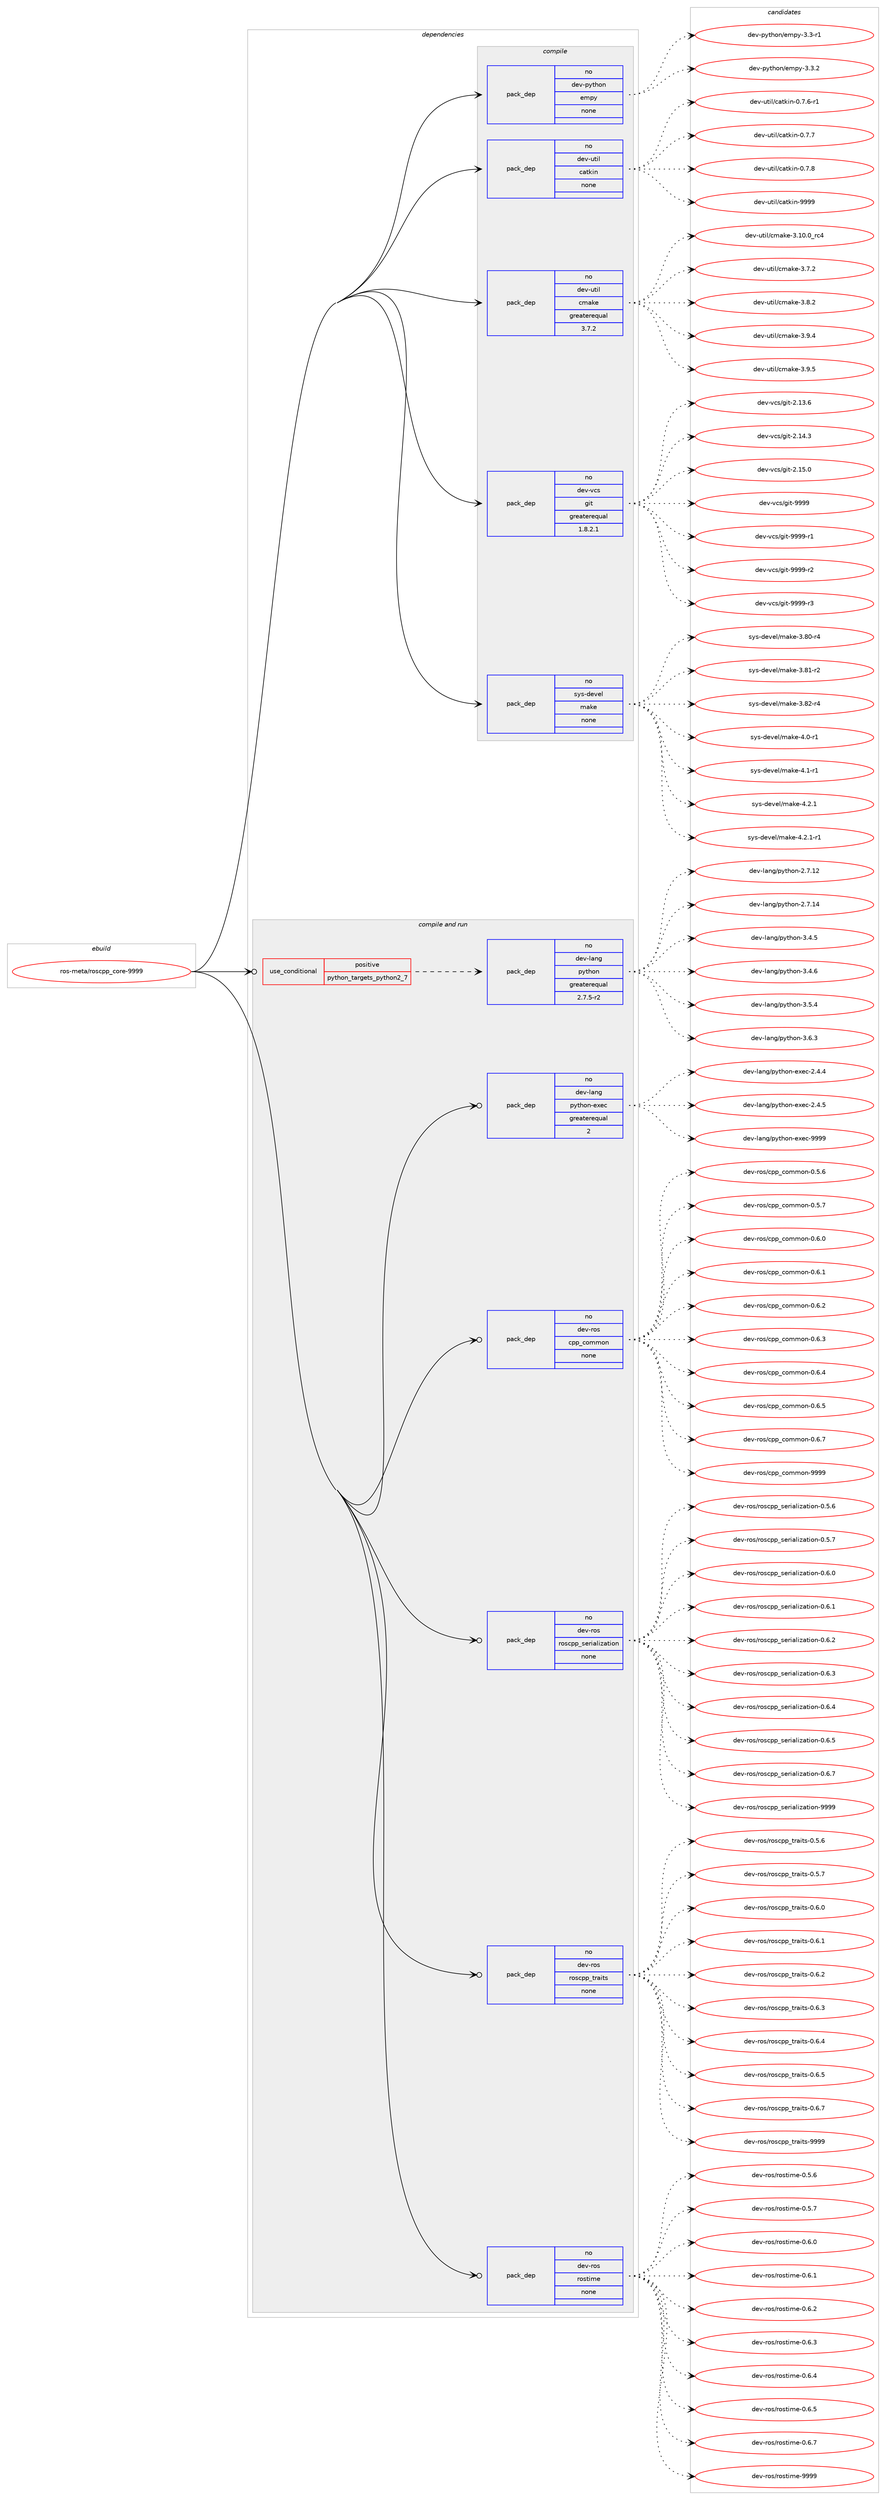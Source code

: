digraph prolog {

# *************
# Graph options
# *************

newrank=true;
concentrate=true;
compound=true;
graph [rankdir=LR,fontname=Helvetica,fontsize=10,ranksep=1.5];#, ranksep=2.5, nodesep=0.2];
edge  [arrowhead=vee];
node  [fontname=Helvetica,fontsize=10];

# **********
# The ebuild
# **********

subgraph cluster_leftcol {
color=gray;
rank=same;
label=<<i>ebuild</i>>;
id [label="ros-meta/roscpp_core-9999", color=red, width=4, href="../ros-meta/roscpp_core-9999.svg"];
}

# ****************
# The dependencies
# ****************

subgraph cluster_midcol {
color=gray;
label=<<i>dependencies</i>>;
subgraph cluster_compile {
fillcolor="#eeeeee";
style=filled;
label=<<i>compile</i>>;
subgraph pack326184 {
dependency442906 [label=<<TABLE BORDER="0" CELLBORDER="1" CELLSPACING="0" CELLPADDING="4" WIDTH="220"><TR><TD ROWSPAN="6" CELLPADDING="30">pack_dep</TD></TR><TR><TD WIDTH="110">no</TD></TR><TR><TD>dev-python</TD></TR><TR><TD>empy</TD></TR><TR><TD>none</TD></TR><TR><TD></TD></TR></TABLE>>, shape=none, color=blue];
}
id:e -> dependency442906:w [weight=20,style="solid",arrowhead="vee"];
subgraph pack326185 {
dependency442907 [label=<<TABLE BORDER="0" CELLBORDER="1" CELLSPACING="0" CELLPADDING="4" WIDTH="220"><TR><TD ROWSPAN="6" CELLPADDING="30">pack_dep</TD></TR><TR><TD WIDTH="110">no</TD></TR><TR><TD>dev-util</TD></TR><TR><TD>catkin</TD></TR><TR><TD>none</TD></TR><TR><TD></TD></TR></TABLE>>, shape=none, color=blue];
}
id:e -> dependency442907:w [weight=20,style="solid",arrowhead="vee"];
subgraph pack326186 {
dependency442908 [label=<<TABLE BORDER="0" CELLBORDER="1" CELLSPACING="0" CELLPADDING="4" WIDTH="220"><TR><TD ROWSPAN="6" CELLPADDING="30">pack_dep</TD></TR><TR><TD WIDTH="110">no</TD></TR><TR><TD>dev-util</TD></TR><TR><TD>cmake</TD></TR><TR><TD>greaterequal</TD></TR><TR><TD>3.7.2</TD></TR></TABLE>>, shape=none, color=blue];
}
id:e -> dependency442908:w [weight=20,style="solid",arrowhead="vee"];
subgraph pack326187 {
dependency442909 [label=<<TABLE BORDER="0" CELLBORDER="1" CELLSPACING="0" CELLPADDING="4" WIDTH="220"><TR><TD ROWSPAN="6" CELLPADDING="30">pack_dep</TD></TR><TR><TD WIDTH="110">no</TD></TR><TR><TD>dev-vcs</TD></TR><TR><TD>git</TD></TR><TR><TD>greaterequal</TD></TR><TR><TD>1.8.2.1</TD></TR></TABLE>>, shape=none, color=blue];
}
id:e -> dependency442909:w [weight=20,style="solid",arrowhead="vee"];
subgraph pack326188 {
dependency442910 [label=<<TABLE BORDER="0" CELLBORDER="1" CELLSPACING="0" CELLPADDING="4" WIDTH="220"><TR><TD ROWSPAN="6" CELLPADDING="30">pack_dep</TD></TR><TR><TD WIDTH="110">no</TD></TR><TR><TD>sys-devel</TD></TR><TR><TD>make</TD></TR><TR><TD>none</TD></TR><TR><TD></TD></TR></TABLE>>, shape=none, color=blue];
}
id:e -> dependency442910:w [weight=20,style="solid",arrowhead="vee"];
}
subgraph cluster_compileandrun {
fillcolor="#eeeeee";
style=filled;
label=<<i>compile and run</i>>;
subgraph cond109073 {
dependency442911 [label=<<TABLE BORDER="0" CELLBORDER="1" CELLSPACING="0" CELLPADDING="4"><TR><TD ROWSPAN="3" CELLPADDING="10">use_conditional</TD></TR><TR><TD>positive</TD></TR><TR><TD>python_targets_python2_7</TD></TR></TABLE>>, shape=none, color=red];
subgraph pack326189 {
dependency442912 [label=<<TABLE BORDER="0" CELLBORDER="1" CELLSPACING="0" CELLPADDING="4" WIDTH="220"><TR><TD ROWSPAN="6" CELLPADDING="30">pack_dep</TD></TR><TR><TD WIDTH="110">no</TD></TR><TR><TD>dev-lang</TD></TR><TR><TD>python</TD></TR><TR><TD>greaterequal</TD></TR><TR><TD>2.7.5-r2</TD></TR></TABLE>>, shape=none, color=blue];
}
dependency442911:e -> dependency442912:w [weight=20,style="dashed",arrowhead="vee"];
}
id:e -> dependency442911:w [weight=20,style="solid",arrowhead="odotvee"];
subgraph pack326190 {
dependency442913 [label=<<TABLE BORDER="0" CELLBORDER="1" CELLSPACING="0" CELLPADDING="4" WIDTH="220"><TR><TD ROWSPAN="6" CELLPADDING="30">pack_dep</TD></TR><TR><TD WIDTH="110">no</TD></TR><TR><TD>dev-lang</TD></TR><TR><TD>python-exec</TD></TR><TR><TD>greaterequal</TD></TR><TR><TD>2</TD></TR></TABLE>>, shape=none, color=blue];
}
id:e -> dependency442913:w [weight=20,style="solid",arrowhead="odotvee"];
subgraph pack326191 {
dependency442914 [label=<<TABLE BORDER="0" CELLBORDER="1" CELLSPACING="0" CELLPADDING="4" WIDTH="220"><TR><TD ROWSPAN="6" CELLPADDING="30">pack_dep</TD></TR><TR><TD WIDTH="110">no</TD></TR><TR><TD>dev-ros</TD></TR><TR><TD>cpp_common</TD></TR><TR><TD>none</TD></TR><TR><TD></TD></TR></TABLE>>, shape=none, color=blue];
}
id:e -> dependency442914:w [weight=20,style="solid",arrowhead="odotvee"];
subgraph pack326192 {
dependency442915 [label=<<TABLE BORDER="0" CELLBORDER="1" CELLSPACING="0" CELLPADDING="4" WIDTH="220"><TR><TD ROWSPAN="6" CELLPADDING="30">pack_dep</TD></TR><TR><TD WIDTH="110">no</TD></TR><TR><TD>dev-ros</TD></TR><TR><TD>roscpp_serialization</TD></TR><TR><TD>none</TD></TR><TR><TD></TD></TR></TABLE>>, shape=none, color=blue];
}
id:e -> dependency442915:w [weight=20,style="solid",arrowhead="odotvee"];
subgraph pack326193 {
dependency442916 [label=<<TABLE BORDER="0" CELLBORDER="1" CELLSPACING="0" CELLPADDING="4" WIDTH="220"><TR><TD ROWSPAN="6" CELLPADDING="30">pack_dep</TD></TR><TR><TD WIDTH="110">no</TD></TR><TR><TD>dev-ros</TD></TR><TR><TD>roscpp_traits</TD></TR><TR><TD>none</TD></TR><TR><TD></TD></TR></TABLE>>, shape=none, color=blue];
}
id:e -> dependency442916:w [weight=20,style="solid",arrowhead="odotvee"];
subgraph pack326194 {
dependency442917 [label=<<TABLE BORDER="0" CELLBORDER="1" CELLSPACING="0" CELLPADDING="4" WIDTH="220"><TR><TD ROWSPAN="6" CELLPADDING="30">pack_dep</TD></TR><TR><TD WIDTH="110">no</TD></TR><TR><TD>dev-ros</TD></TR><TR><TD>rostime</TD></TR><TR><TD>none</TD></TR><TR><TD></TD></TR></TABLE>>, shape=none, color=blue];
}
id:e -> dependency442917:w [weight=20,style="solid",arrowhead="odotvee"];
}
subgraph cluster_run {
fillcolor="#eeeeee";
style=filled;
label=<<i>run</i>>;
}
}

# **************
# The candidates
# **************

subgraph cluster_choices {
rank=same;
color=gray;
label=<<i>candidates</i>>;

subgraph choice326184 {
color=black;
nodesep=1;
choice1001011184511212111610411111047101109112121455146514511449 [label="dev-python/empy-3.3-r1", color=red, width=4,href="../dev-python/empy-3.3-r1.svg"];
choice1001011184511212111610411111047101109112121455146514650 [label="dev-python/empy-3.3.2", color=red, width=4,href="../dev-python/empy-3.3.2.svg"];
dependency442906:e -> choice1001011184511212111610411111047101109112121455146514511449:w [style=dotted,weight="100"];
dependency442906:e -> choice1001011184511212111610411111047101109112121455146514650:w [style=dotted,weight="100"];
}
subgraph choice326185 {
color=black;
nodesep=1;
choice100101118451171161051084799971161071051104548465546544511449 [label="dev-util/catkin-0.7.6-r1", color=red, width=4,href="../dev-util/catkin-0.7.6-r1.svg"];
choice10010111845117116105108479997116107105110454846554655 [label="dev-util/catkin-0.7.7", color=red, width=4,href="../dev-util/catkin-0.7.7.svg"];
choice10010111845117116105108479997116107105110454846554656 [label="dev-util/catkin-0.7.8", color=red, width=4,href="../dev-util/catkin-0.7.8.svg"];
choice100101118451171161051084799971161071051104557575757 [label="dev-util/catkin-9999", color=red, width=4,href="../dev-util/catkin-9999.svg"];
dependency442907:e -> choice100101118451171161051084799971161071051104548465546544511449:w [style=dotted,weight="100"];
dependency442907:e -> choice10010111845117116105108479997116107105110454846554655:w [style=dotted,weight="100"];
dependency442907:e -> choice10010111845117116105108479997116107105110454846554656:w [style=dotted,weight="100"];
dependency442907:e -> choice100101118451171161051084799971161071051104557575757:w [style=dotted,weight="100"];
}
subgraph choice326186 {
color=black;
nodesep=1;
choice1001011184511711610510847991099710710145514649484648951149952 [label="dev-util/cmake-3.10.0_rc4", color=red, width=4,href="../dev-util/cmake-3.10.0_rc4.svg"];
choice10010111845117116105108479910997107101455146554650 [label="dev-util/cmake-3.7.2", color=red, width=4,href="../dev-util/cmake-3.7.2.svg"];
choice10010111845117116105108479910997107101455146564650 [label="dev-util/cmake-3.8.2", color=red, width=4,href="../dev-util/cmake-3.8.2.svg"];
choice10010111845117116105108479910997107101455146574652 [label="dev-util/cmake-3.9.4", color=red, width=4,href="../dev-util/cmake-3.9.4.svg"];
choice10010111845117116105108479910997107101455146574653 [label="dev-util/cmake-3.9.5", color=red, width=4,href="../dev-util/cmake-3.9.5.svg"];
dependency442908:e -> choice1001011184511711610510847991099710710145514649484648951149952:w [style=dotted,weight="100"];
dependency442908:e -> choice10010111845117116105108479910997107101455146554650:w [style=dotted,weight="100"];
dependency442908:e -> choice10010111845117116105108479910997107101455146564650:w [style=dotted,weight="100"];
dependency442908:e -> choice10010111845117116105108479910997107101455146574652:w [style=dotted,weight="100"];
dependency442908:e -> choice10010111845117116105108479910997107101455146574653:w [style=dotted,weight="100"];
}
subgraph choice326187 {
color=black;
nodesep=1;
choice10010111845118991154710310511645504649514654 [label="dev-vcs/git-2.13.6", color=red, width=4,href="../dev-vcs/git-2.13.6.svg"];
choice10010111845118991154710310511645504649524651 [label="dev-vcs/git-2.14.3", color=red, width=4,href="../dev-vcs/git-2.14.3.svg"];
choice10010111845118991154710310511645504649534648 [label="dev-vcs/git-2.15.0", color=red, width=4,href="../dev-vcs/git-2.15.0.svg"];
choice1001011184511899115471031051164557575757 [label="dev-vcs/git-9999", color=red, width=4,href="../dev-vcs/git-9999.svg"];
choice10010111845118991154710310511645575757574511449 [label="dev-vcs/git-9999-r1", color=red, width=4,href="../dev-vcs/git-9999-r1.svg"];
choice10010111845118991154710310511645575757574511450 [label="dev-vcs/git-9999-r2", color=red, width=4,href="../dev-vcs/git-9999-r2.svg"];
choice10010111845118991154710310511645575757574511451 [label="dev-vcs/git-9999-r3", color=red, width=4,href="../dev-vcs/git-9999-r3.svg"];
dependency442909:e -> choice10010111845118991154710310511645504649514654:w [style=dotted,weight="100"];
dependency442909:e -> choice10010111845118991154710310511645504649524651:w [style=dotted,weight="100"];
dependency442909:e -> choice10010111845118991154710310511645504649534648:w [style=dotted,weight="100"];
dependency442909:e -> choice1001011184511899115471031051164557575757:w [style=dotted,weight="100"];
dependency442909:e -> choice10010111845118991154710310511645575757574511449:w [style=dotted,weight="100"];
dependency442909:e -> choice10010111845118991154710310511645575757574511450:w [style=dotted,weight="100"];
dependency442909:e -> choice10010111845118991154710310511645575757574511451:w [style=dotted,weight="100"];
}
subgraph choice326188 {
color=black;
nodesep=1;
choice11512111545100101118101108471099710710145514656484511452 [label="sys-devel/make-3.80-r4", color=red, width=4,href="../sys-devel/make-3.80-r4.svg"];
choice11512111545100101118101108471099710710145514656494511450 [label="sys-devel/make-3.81-r2", color=red, width=4,href="../sys-devel/make-3.81-r2.svg"];
choice11512111545100101118101108471099710710145514656504511452 [label="sys-devel/make-3.82-r4", color=red, width=4,href="../sys-devel/make-3.82-r4.svg"];
choice115121115451001011181011084710997107101455246484511449 [label="sys-devel/make-4.0-r1", color=red, width=4,href="../sys-devel/make-4.0-r1.svg"];
choice115121115451001011181011084710997107101455246494511449 [label="sys-devel/make-4.1-r1", color=red, width=4,href="../sys-devel/make-4.1-r1.svg"];
choice115121115451001011181011084710997107101455246504649 [label="sys-devel/make-4.2.1", color=red, width=4,href="../sys-devel/make-4.2.1.svg"];
choice1151211154510010111810110847109971071014552465046494511449 [label="sys-devel/make-4.2.1-r1", color=red, width=4,href="../sys-devel/make-4.2.1-r1.svg"];
dependency442910:e -> choice11512111545100101118101108471099710710145514656484511452:w [style=dotted,weight="100"];
dependency442910:e -> choice11512111545100101118101108471099710710145514656494511450:w [style=dotted,weight="100"];
dependency442910:e -> choice11512111545100101118101108471099710710145514656504511452:w [style=dotted,weight="100"];
dependency442910:e -> choice115121115451001011181011084710997107101455246484511449:w [style=dotted,weight="100"];
dependency442910:e -> choice115121115451001011181011084710997107101455246494511449:w [style=dotted,weight="100"];
dependency442910:e -> choice115121115451001011181011084710997107101455246504649:w [style=dotted,weight="100"];
dependency442910:e -> choice1151211154510010111810110847109971071014552465046494511449:w [style=dotted,weight="100"];
}
subgraph choice326189 {
color=black;
nodesep=1;
choice10010111845108971101034711212111610411111045504655464950 [label="dev-lang/python-2.7.12", color=red, width=4,href="../dev-lang/python-2.7.12.svg"];
choice10010111845108971101034711212111610411111045504655464952 [label="dev-lang/python-2.7.14", color=red, width=4,href="../dev-lang/python-2.7.14.svg"];
choice100101118451089711010347112121116104111110455146524653 [label="dev-lang/python-3.4.5", color=red, width=4,href="../dev-lang/python-3.4.5.svg"];
choice100101118451089711010347112121116104111110455146524654 [label="dev-lang/python-3.4.6", color=red, width=4,href="../dev-lang/python-3.4.6.svg"];
choice100101118451089711010347112121116104111110455146534652 [label="dev-lang/python-3.5.4", color=red, width=4,href="../dev-lang/python-3.5.4.svg"];
choice100101118451089711010347112121116104111110455146544651 [label="dev-lang/python-3.6.3", color=red, width=4,href="../dev-lang/python-3.6.3.svg"];
dependency442912:e -> choice10010111845108971101034711212111610411111045504655464950:w [style=dotted,weight="100"];
dependency442912:e -> choice10010111845108971101034711212111610411111045504655464952:w [style=dotted,weight="100"];
dependency442912:e -> choice100101118451089711010347112121116104111110455146524653:w [style=dotted,weight="100"];
dependency442912:e -> choice100101118451089711010347112121116104111110455146524654:w [style=dotted,weight="100"];
dependency442912:e -> choice100101118451089711010347112121116104111110455146534652:w [style=dotted,weight="100"];
dependency442912:e -> choice100101118451089711010347112121116104111110455146544651:w [style=dotted,weight="100"];
}
subgraph choice326190 {
color=black;
nodesep=1;
choice1001011184510897110103471121211161041111104510112010199455046524652 [label="dev-lang/python-exec-2.4.4", color=red, width=4,href="../dev-lang/python-exec-2.4.4.svg"];
choice1001011184510897110103471121211161041111104510112010199455046524653 [label="dev-lang/python-exec-2.4.5", color=red, width=4,href="../dev-lang/python-exec-2.4.5.svg"];
choice10010111845108971101034711212111610411111045101120101994557575757 [label="dev-lang/python-exec-9999", color=red, width=4,href="../dev-lang/python-exec-9999.svg"];
dependency442913:e -> choice1001011184510897110103471121211161041111104510112010199455046524652:w [style=dotted,weight="100"];
dependency442913:e -> choice1001011184510897110103471121211161041111104510112010199455046524653:w [style=dotted,weight="100"];
dependency442913:e -> choice10010111845108971101034711212111610411111045101120101994557575757:w [style=dotted,weight="100"];
}
subgraph choice326191 {
color=black;
nodesep=1;
choice1001011184511411111547991121129599111109109111110454846534654 [label="dev-ros/cpp_common-0.5.6", color=red, width=4,href="../dev-ros/cpp_common-0.5.6.svg"];
choice1001011184511411111547991121129599111109109111110454846534655 [label="dev-ros/cpp_common-0.5.7", color=red, width=4,href="../dev-ros/cpp_common-0.5.7.svg"];
choice1001011184511411111547991121129599111109109111110454846544648 [label="dev-ros/cpp_common-0.6.0", color=red, width=4,href="../dev-ros/cpp_common-0.6.0.svg"];
choice1001011184511411111547991121129599111109109111110454846544649 [label="dev-ros/cpp_common-0.6.1", color=red, width=4,href="../dev-ros/cpp_common-0.6.1.svg"];
choice1001011184511411111547991121129599111109109111110454846544650 [label="dev-ros/cpp_common-0.6.2", color=red, width=4,href="../dev-ros/cpp_common-0.6.2.svg"];
choice1001011184511411111547991121129599111109109111110454846544651 [label="dev-ros/cpp_common-0.6.3", color=red, width=4,href="../dev-ros/cpp_common-0.6.3.svg"];
choice1001011184511411111547991121129599111109109111110454846544652 [label="dev-ros/cpp_common-0.6.4", color=red, width=4,href="../dev-ros/cpp_common-0.6.4.svg"];
choice1001011184511411111547991121129599111109109111110454846544653 [label="dev-ros/cpp_common-0.6.5", color=red, width=4,href="../dev-ros/cpp_common-0.6.5.svg"];
choice1001011184511411111547991121129599111109109111110454846544655 [label="dev-ros/cpp_common-0.6.7", color=red, width=4,href="../dev-ros/cpp_common-0.6.7.svg"];
choice10010111845114111115479911211295991111091091111104557575757 [label="dev-ros/cpp_common-9999", color=red, width=4,href="../dev-ros/cpp_common-9999.svg"];
dependency442914:e -> choice1001011184511411111547991121129599111109109111110454846534654:w [style=dotted,weight="100"];
dependency442914:e -> choice1001011184511411111547991121129599111109109111110454846534655:w [style=dotted,weight="100"];
dependency442914:e -> choice1001011184511411111547991121129599111109109111110454846544648:w [style=dotted,weight="100"];
dependency442914:e -> choice1001011184511411111547991121129599111109109111110454846544649:w [style=dotted,weight="100"];
dependency442914:e -> choice1001011184511411111547991121129599111109109111110454846544650:w [style=dotted,weight="100"];
dependency442914:e -> choice1001011184511411111547991121129599111109109111110454846544651:w [style=dotted,weight="100"];
dependency442914:e -> choice1001011184511411111547991121129599111109109111110454846544652:w [style=dotted,weight="100"];
dependency442914:e -> choice1001011184511411111547991121129599111109109111110454846544653:w [style=dotted,weight="100"];
dependency442914:e -> choice1001011184511411111547991121129599111109109111110454846544655:w [style=dotted,weight="100"];
dependency442914:e -> choice10010111845114111115479911211295991111091091111104557575757:w [style=dotted,weight="100"];
}
subgraph choice326192 {
color=black;
nodesep=1;
choice100101118451141111154711411111599112112951151011141059710810512297116105111110454846534654 [label="dev-ros/roscpp_serialization-0.5.6", color=red, width=4,href="../dev-ros/roscpp_serialization-0.5.6.svg"];
choice100101118451141111154711411111599112112951151011141059710810512297116105111110454846534655 [label="dev-ros/roscpp_serialization-0.5.7", color=red, width=4,href="../dev-ros/roscpp_serialization-0.5.7.svg"];
choice100101118451141111154711411111599112112951151011141059710810512297116105111110454846544648 [label="dev-ros/roscpp_serialization-0.6.0", color=red, width=4,href="../dev-ros/roscpp_serialization-0.6.0.svg"];
choice100101118451141111154711411111599112112951151011141059710810512297116105111110454846544649 [label="dev-ros/roscpp_serialization-0.6.1", color=red, width=4,href="../dev-ros/roscpp_serialization-0.6.1.svg"];
choice100101118451141111154711411111599112112951151011141059710810512297116105111110454846544650 [label="dev-ros/roscpp_serialization-0.6.2", color=red, width=4,href="../dev-ros/roscpp_serialization-0.6.2.svg"];
choice100101118451141111154711411111599112112951151011141059710810512297116105111110454846544651 [label="dev-ros/roscpp_serialization-0.6.3", color=red, width=4,href="../dev-ros/roscpp_serialization-0.6.3.svg"];
choice100101118451141111154711411111599112112951151011141059710810512297116105111110454846544652 [label="dev-ros/roscpp_serialization-0.6.4", color=red, width=4,href="../dev-ros/roscpp_serialization-0.6.4.svg"];
choice100101118451141111154711411111599112112951151011141059710810512297116105111110454846544653 [label="dev-ros/roscpp_serialization-0.6.5", color=red, width=4,href="../dev-ros/roscpp_serialization-0.6.5.svg"];
choice100101118451141111154711411111599112112951151011141059710810512297116105111110454846544655 [label="dev-ros/roscpp_serialization-0.6.7", color=red, width=4,href="../dev-ros/roscpp_serialization-0.6.7.svg"];
choice1001011184511411111547114111115991121129511510111410597108105122971161051111104557575757 [label="dev-ros/roscpp_serialization-9999", color=red, width=4,href="../dev-ros/roscpp_serialization-9999.svg"];
dependency442915:e -> choice100101118451141111154711411111599112112951151011141059710810512297116105111110454846534654:w [style=dotted,weight="100"];
dependency442915:e -> choice100101118451141111154711411111599112112951151011141059710810512297116105111110454846534655:w [style=dotted,weight="100"];
dependency442915:e -> choice100101118451141111154711411111599112112951151011141059710810512297116105111110454846544648:w [style=dotted,weight="100"];
dependency442915:e -> choice100101118451141111154711411111599112112951151011141059710810512297116105111110454846544649:w [style=dotted,weight="100"];
dependency442915:e -> choice100101118451141111154711411111599112112951151011141059710810512297116105111110454846544650:w [style=dotted,weight="100"];
dependency442915:e -> choice100101118451141111154711411111599112112951151011141059710810512297116105111110454846544651:w [style=dotted,weight="100"];
dependency442915:e -> choice100101118451141111154711411111599112112951151011141059710810512297116105111110454846544652:w [style=dotted,weight="100"];
dependency442915:e -> choice100101118451141111154711411111599112112951151011141059710810512297116105111110454846544653:w [style=dotted,weight="100"];
dependency442915:e -> choice100101118451141111154711411111599112112951151011141059710810512297116105111110454846544655:w [style=dotted,weight="100"];
dependency442915:e -> choice1001011184511411111547114111115991121129511510111410597108105122971161051111104557575757:w [style=dotted,weight="100"];
}
subgraph choice326193 {
color=black;
nodesep=1;
choice1001011184511411111547114111115991121129511611497105116115454846534654 [label="dev-ros/roscpp_traits-0.5.6", color=red, width=4,href="../dev-ros/roscpp_traits-0.5.6.svg"];
choice1001011184511411111547114111115991121129511611497105116115454846534655 [label="dev-ros/roscpp_traits-0.5.7", color=red, width=4,href="../dev-ros/roscpp_traits-0.5.7.svg"];
choice1001011184511411111547114111115991121129511611497105116115454846544648 [label="dev-ros/roscpp_traits-0.6.0", color=red, width=4,href="../dev-ros/roscpp_traits-0.6.0.svg"];
choice1001011184511411111547114111115991121129511611497105116115454846544649 [label="dev-ros/roscpp_traits-0.6.1", color=red, width=4,href="../dev-ros/roscpp_traits-0.6.1.svg"];
choice1001011184511411111547114111115991121129511611497105116115454846544650 [label="dev-ros/roscpp_traits-0.6.2", color=red, width=4,href="../dev-ros/roscpp_traits-0.6.2.svg"];
choice1001011184511411111547114111115991121129511611497105116115454846544651 [label="dev-ros/roscpp_traits-0.6.3", color=red, width=4,href="../dev-ros/roscpp_traits-0.6.3.svg"];
choice1001011184511411111547114111115991121129511611497105116115454846544652 [label="dev-ros/roscpp_traits-0.6.4", color=red, width=4,href="../dev-ros/roscpp_traits-0.6.4.svg"];
choice1001011184511411111547114111115991121129511611497105116115454846544653 [label="dev-ros/roscpp_traits-0.6.5", color=red, width=4,href="../dev-ros/roscpp_traits-0.6.5.svg"];
choice1001011184511411111547114111115991121129511611497105116115454846544655 [label="dev-ros/roscpp_traits-0.6.7", color=red, width=4,href="../dev-ros/roscpp_traits-0.6.7.svg"];
choice10010111845114111115471141111159911211295116114971051161154557575757 [label="dev-ros/roscpp_traits-9999", color=red, width=4,href="../dev-ros/roscpp_traits-9999.svg"];
dependency442916:e -> choice1001011184511411111547114111115991121129511611497105116115454846534654:w [style=dotted,weight="100"];
dependency442916:e -> choice1001011184511411111547114111115991121129511611497105116115454846534655:w [style=dotted,weight="100"];
dependency442916:e -> choice1001011184511411111547114111115991121129511611497105116115454846544648:w [style=dotted,weight="100"];
dependency442916:e -> choice1001011184511411111547114111115991121129511611497105116115454846544649:w [style=dotted,weight="100"];
dependency442916:e -> choice1001011184511411111547114111115991121129511611497105116115454846544650:w [style=dotted,weight="100"];
dependency442916:e -> choice1001011184511411111547114111115991121129511611497105116115454846544651:w [style=dotted,weight="100"];
dependency442916:e -> choice1001011184511411111547114111115991121129511611497105116115454846544652:w [style=dotted,weight="100"];
dependency442916:e -> choice1001011184511411111547114111115991121129511611497105116115454846544653:w [style=dotted,weight="100"];
dependency442916:e -> choice1001011184511411111547114111115991121129511611497105116115454846544655:w [style=dotted,weight="100"];
dependency442916:e -> choice10010111845114111115471141111159911211295116114971051161154557575757:w [style=dotted,weight="100"];
}
subgraph choice326194 {
color=black;
nodesep=1;
choice1001011184511411111547114111115116105109101454846534654 [label="dev-ros/rostime-0.5.6", color=red, width=4,href="../dev-ros/rostime-0.5.6.svg"];
choice1001011184511411111547114111115116105109101454846534655 [label="dev-ros/rostime-0.5.7", color=red, width=4,href="../dev-ros/rostime-0.5.7.svg"];
choice1001011184511411111547114111115116105109101454846544648 [label="dev-ros/rostime-0.6.0", color=red, width=4,href="../dev-ros/rostime-0.6.0.svg"];
choice1001011184511411111547114111115116105109101454846544649 [label="dev-ros/rostime-0.6.1", color=red, width=4,href="../dev-ros/rostime-0.6.1.svg"];
choice1001011184511411111547114111115116105109101454846544650 [label="dev-ros/rostime-0.6.2", color=red, width=4,href="../dev-ros/rostime-0.6.2.svg"];
choice1001011184511411111547114111115116105109101454846544651 [label="dev-ros/rostime-0.6.3", color=red, width=4,href="../dev-ros/rostime-0.6.3.svg"];
choice1001011184511411111547114111115116105109101454846544652 [label="dev-ros/rostime-0.6.4", color=red, width=4,href="../dev-ros/rostime-0.6.4.svg"];
choice1001011184511411111547114111115116105109101454846544653 [label="dev-ros/rostime-0.6.5", color=red, width=4,href="../dev-ros/rostime-0.6.5.svg"];
choice1001011184511411111547114111115116105109101454846544655 [label="dev-ros/rostime-0.6.7", color=red, width=4,href="../dev-ros/rostime-0.6.7.svg"];
choice10010111845114111115471141111151161051091014557575757 [label="dev-ros/rostime-9999", color=red, width=4,href="../dev-ros/rostime-9999.svg"];
dependency442917:e -> choice1001011184511411111547114111115116105109101454846534654:w [style=dotted,weight="100"];
dependency442917:e -> choice1001011184511411111547114111115116105109101454846534655:w [style=dotted,weight="100"];
dependency442917:e -> choice1001011184511411111547114111115116105109101454846544648:w [style=dotted,weight="100"];
dependency442917:e -> choice1001011184511411111547114111115116105109101454846544649:w [style=dotted,weight="100"];
dependency442917:e -> choice1001011184511411111547114111115116105109101454846544650:w [style=dotted,weight="100"];
dependency442917:e -> choice1001011184511411111547114111115116105109101454846544651:w [style=dotted,weight="100"];
dependency442917:e -> choice1001011184511411111547114111115116105109101454846544652:w [style=dotted,weight="100"];
dependency442917:e -> choice1001011184511411111547114111115116105109101454846544653:w [style=dotted,weight="100"];
dependency442917:e -> choice1001011184511411111547114111115116105109101454846544655:w [style=dotted,weight="100"];
dependency442917:e -> choice10010111845114111115471141111151161051091014557575757:w [style=dotted,weight="100"];
}
}

}
